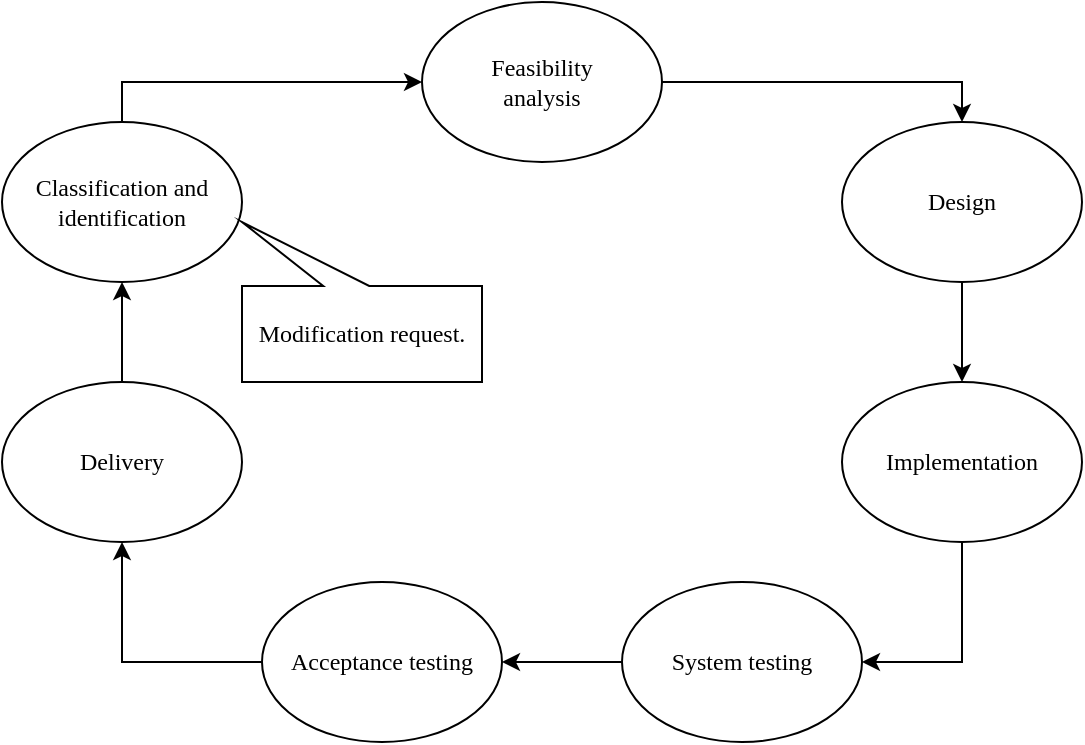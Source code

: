 <mxfile version="22.0.3" type="device">
  <diagram id="P-yLXLd4hpmYYGywNQmj" name="Page-1">
    <mxGraphModel dx="1098" dy="820" grid="1" gridSize="10" guides="1" tooltips="1" connect="1" arrows="1" fold="1" page="1" pageScale="1" pageWidth="850" pageHeight="1100" math="0" shadow="0">
      <root>
        <mxCell id="0" />
        <mxCell id="1" parent="0" />
        <mxCell id="_ihoCQQOWn8wVrly2qKf-14" style="edgeStyle=orthogonalEdgeStyle;orthogonalLoop=1;jettySize=auto;html=1;exitX=1;exitY=0.5;exitDx=0;exitDy=0;entryX=0.5;entryY=0;entryDx=0;entryDy=0;rounded=0;startArrow=none;startFill=0;fontFamily=Times New Roman;" parent="1" source="_ihoCQQOWn8wVrly2qKf-1" target="_ihoCQQOWn8wVrly2qKf-5" edge="1">
          <mxGeometry relative="1" as="geometry" />
        </mxCell>
        <mxCell id="_ihoCQQOWn8wVrly2qKf-1" value="Feasibility&lt;br&gt;analysis" style="ellipse;whiteSpace=wrap;html=1;fontFamily=Times New Roman;" parent="1" vertex="1">
          <mxGeometry x="310" y="70" width="120" height="80" as="geometry" />
        </mxCell>
        <mxCell id="_ihoCQQOWn8wVrly2qKf-19" style="edgeStyle=orthogonalEdgeStyle;rounded=0;orthogonalLoop=1;jettySize=auto;html=1;exitX=0;exitY=0.5;exitDx=0;exitDy=0;entryX=0.5;entryY=1;entryDx=0;entryDy=0;startArrow=none;startFill=0;fontFamily=Times New Roman;" parent="1" source="_ihoCQQOWn8wVrly2qKf-2" target="_ihoCQQOWn8wVrly2qKf-6" edge="1">
          <mxGeometry relative="1" as="geometry" />
        </mxCell>
        <mxCell id="_ihoCQQOWn8wVrly2qKf-2" value="Acceptance testing" style="ellipse;whiteSpace=wrap;html=1;fontFamily=Times New Roman;" parent="1" vertex="1">
          <mxGeometry x="230" y="360" width="120" height="80" as="geometry" />
        </mxCell>
        <mxCell id="_ihoCQQOWn8wVrly2qKf-18" style="edgeStyle=orthogonalEdgeStyle;rounded=0;orthogonalLoop=1;jettySize=auto;html=1;exitX=0;exitY=0.5;exitDx=0;exitDy=0;entryX=1;entryY=0.5;entryDx=0;entryDy=0;startArrow=none;startFill=0;fontFamily=Times New Roman;" parent="1" source="_ihoCQQOWn8wVrly2qKf-3" target="_ihoCQQOWn8wVrly2qKf-2" edge="1">
          <mxGeometry relative="1" as="geometry" />
        </mxCell>
        <mxCell id="_ihoCQQOWn8wVrly2qKf-3" value="System testing" style="ellipse;whiteSpace=wrap;html=1;fontFamily=Times New Roman;" parent="1" vertex="1">
          <mxGeometry x="410" y="360" width="120" height="80" as="geometry" />
        </mxCell>
        <mxCell id="_ihoCQQOWn8wVrly2qKf-17" style="edgeStyle=orthogonalEdgeStyle;rounded=0;orthogonalLoop=1;jettySize=auto;html=1;exitX=0.5;exitY=1;exitDx=0;exitDy=0;entryX=1;entryY=0.5;entryDx=0;entryDy=0;startArrow=none;startFill=0;fontFamily=Times New Roman;" parent="1" source="_ihoCQQOWn8wVrly2qKf-4" target="_ihoCQQOWn8wVrly2qKf-3" edge="1">
          <mxGeometry relative="1" as="geometry" />
        </mxCell>
        <mxCell id="_ihoCQQOWn8wVrly2qKf-4" value="Implementation" style="ellipse;whiteSpace=wrap;html=1;fontFamily=Times New Roman;" parent="1" vertex="1">
          <mxGeometry x="520" y="260" width="120" height="80" as="geometry" />
        </mxCell>
        <mxCell id="_ihoCQQOWn8wVrly2qKf-16" style="edgeStyle=orthogonalEdgeStyle;rounded=0;orthogonalLoop=1;jettySize=auto;html=1;exitX=0.5;exitY=1;exitDx=0;exitDy=0;entryX=0.5;entryY=0;entryDx=0;entryDy=0;startArrow=none;startFill=0;fontFamily=Times New Roman;" parent="1" source="_ihoCQQOWn8wVrly2qKf-5" target="_ihoCQQOWn8wVrly2qKf-4" edge="1">
          <mxGeometry relative="1" as="geometry" />
        </mxCell>
        <mxCell id="_ihoCQQOWn8wVrly2qKf-5" value="Design" style="ellipse;whiteSpace=wrap;html=1;fontFamily=Times New Roman;" parent="1" vertex="1">
          <mxGeometry x="520" y="130" width="120" height="80" as="geometry" />
        </mxCell>
        <mxCell id="_ihoCQQOWn8wVrly2qKf-20" style="edgeStyle=orthogonalEdgeStyle;rounded=0;orthogonalLoop=1;jettySize=auto;html=1;exitX=0.5;exitY=0;exitDx=0;exitDy=0;startArrow=none;startFill=0;fontFamily=Times New Roman;" parent="1" source="_ihoCQQOWn8wVrly2qKf-6" target="_ihoCQQOWn8wVrly2qKf-7" edge="1">
          <mxGeometry relative="1" as="geometry" />
        </mxCell>
        <mxCell id="_ihoCQQOWn8wVrly2qKf-6" value="Delivery" style="ellipse;whiteSpace=wrap;html=1;fontFamily=Times New Roman;" parent="1" vertex="1">
          <mxGeometry x="100" y="260" width="120" height="80" as="geometry" />
        </mxCell>
        <mxCell id="_ihoCQQOWn8wVrly2qKf-15" style="edgeStyle=orthogonalEdgeStyle;rounded=0;orthogonalLoop=1;jettySize=auto;html=1;exitX=0.5;exitY=0;exitDx=0;exitDy=0;entryX=0;entryY=0.5;entryDx=0;entryDy=0;startArrow=none;startFill=0;fontFamily=Times New Roman;" parent="1" source="_ihoCQQOWn8wVrly2qKf-7" target="_ihoCQQOWn8wVrly2qKf-1" edge="1">
          <mxGeometry relative="1" as="geometry" />
        </mxCell>
        <mxCell id="_ihoCQQOWn8wVrly2qKf-7" value="Classification and identification" style="ellipse;whiteSpace=wrap;html=1;fontFamily=Times New Roman;" parent="1" vertex="1">
          <mxGeometry x="100" y="130" width="120" height="80" as="geometry" />
        </mxCell>
        <mxCell id="_ihoCQQOWn8wVrly2qKf-22" value="Modification request." style="shape=callout;whiteSpace=wrap;html=1;perimeter=calloutPerimeter;position2=1;size=32;position=0.47;base=23;direction=west;fontFamily=Times New Roman;" parent="1" vertex="1">
          <mxGeometry x="220" y="180" width="120" height="80" as="geometry" />
        </mxCell>
      </root>
    </mxGraphModel>
  </diagram>
</mxfile>

